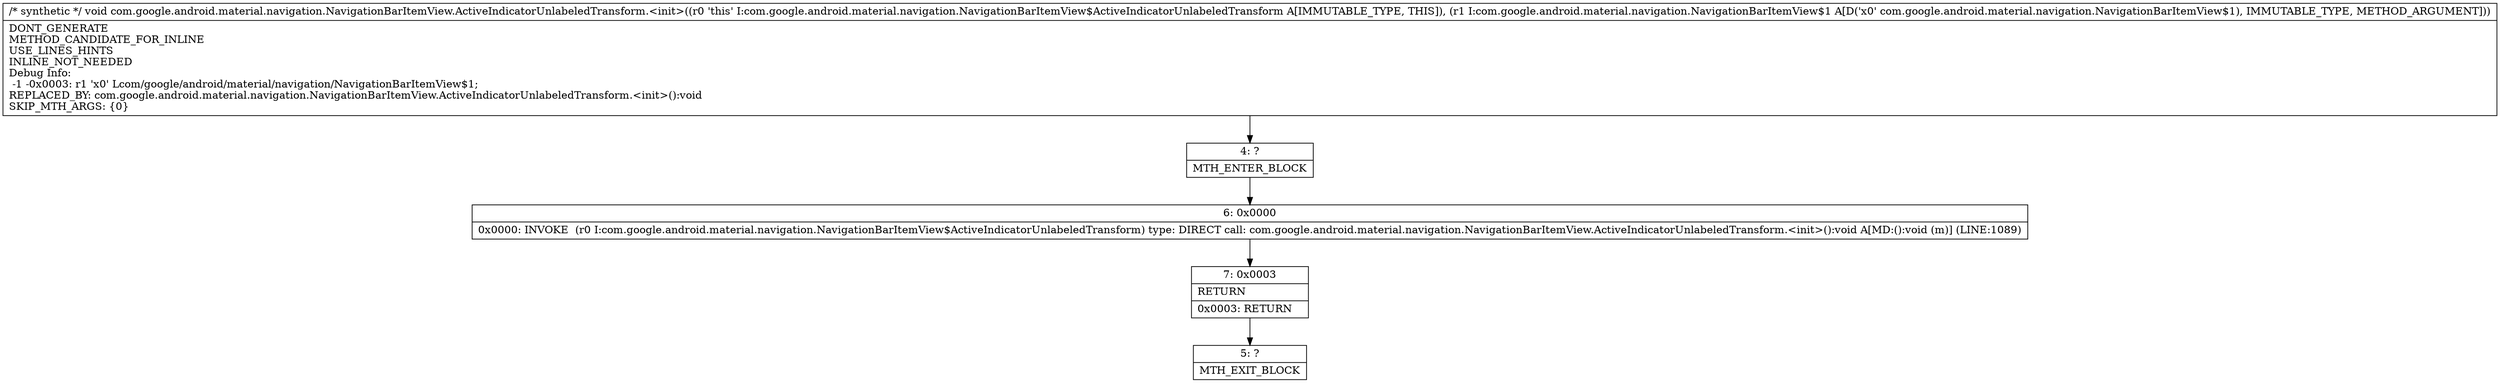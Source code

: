 digraph "CFG forcom.google.android.material.navigation.NavigationBarItemView.ActiveIndicatorUnlabeledTransform.\<init\>(Lcom\/google\/android\/material\/navigation\/NavigationBarItemView$1;)V" {
Node_4 [shape=record,label="{4\:\ ?|MTH_ENTER_BLOCK\l}"];
Node_6 [shape=record,label="{6\:\ 0x0000|0x0000: INVOKE  (r0 I:com.google.android.material.navigation.NavigationBarItemView$ActiveIndicatorUnlabeledTransform) type: DIRECT call: com.google.android.material.navigation.NavigationBarItemView.ActiveIndicatorUnlabeledTransform.\<init\>():void A[MD:():void (m)] (LINE:1089)\l}"];
Node_7 [shape=record,label="{7\:\ 0x0003|RETURN\l|0x0003: RETURN   \l}"];
Node_5 [shape=record,label="{5\:\ ?|MTH_EXIT_BLOCK\l}"];
MethodNode[shape=record,label="{\/* synthetic *\/ void com.google.android.material.navigation.NavigationBarItemView.ActiveIndicatorUnlabeledTransform.\<init\>((r0 'this' I:com.google.android.material.navigation.NavigationBarItemView$ActiveIndicatorUnlabeledTransform A[IMMUTABLE_TYPE, THIS]), (r1 I:com.google.android.material.navigation.NavigationBarItemView$1 A[D('x0' com.google.android.material.navigation.NavigationBarItemView$1), IMMUTABLE_TYPE, METHOD_ARGUMENT]))  | DONT_GENERATE\lMETHOD_CANDIDATE_FOR_INLINE\lUSE_LINES_HINTS\lINLINE_NOT_NEEDED\lDebug Info:\l  \-1 \-0x0003: r1 'x0' Lcom\/google\/android\/material\/navigation\/NavigationBarItemView$1;\lREPLACED_BY: com.google.android.material.navigation.NavigationBarItemView.ActiveIndicatorUnlabeledTransform.\<init\>():void\lSKIP_MTH_ARGS: \{0\}\l}"];
MethodNode -> Node_4;Node_4 -> Node_6;
Node_6 -> Node_7;
Node_7 -> Node_5;
}

